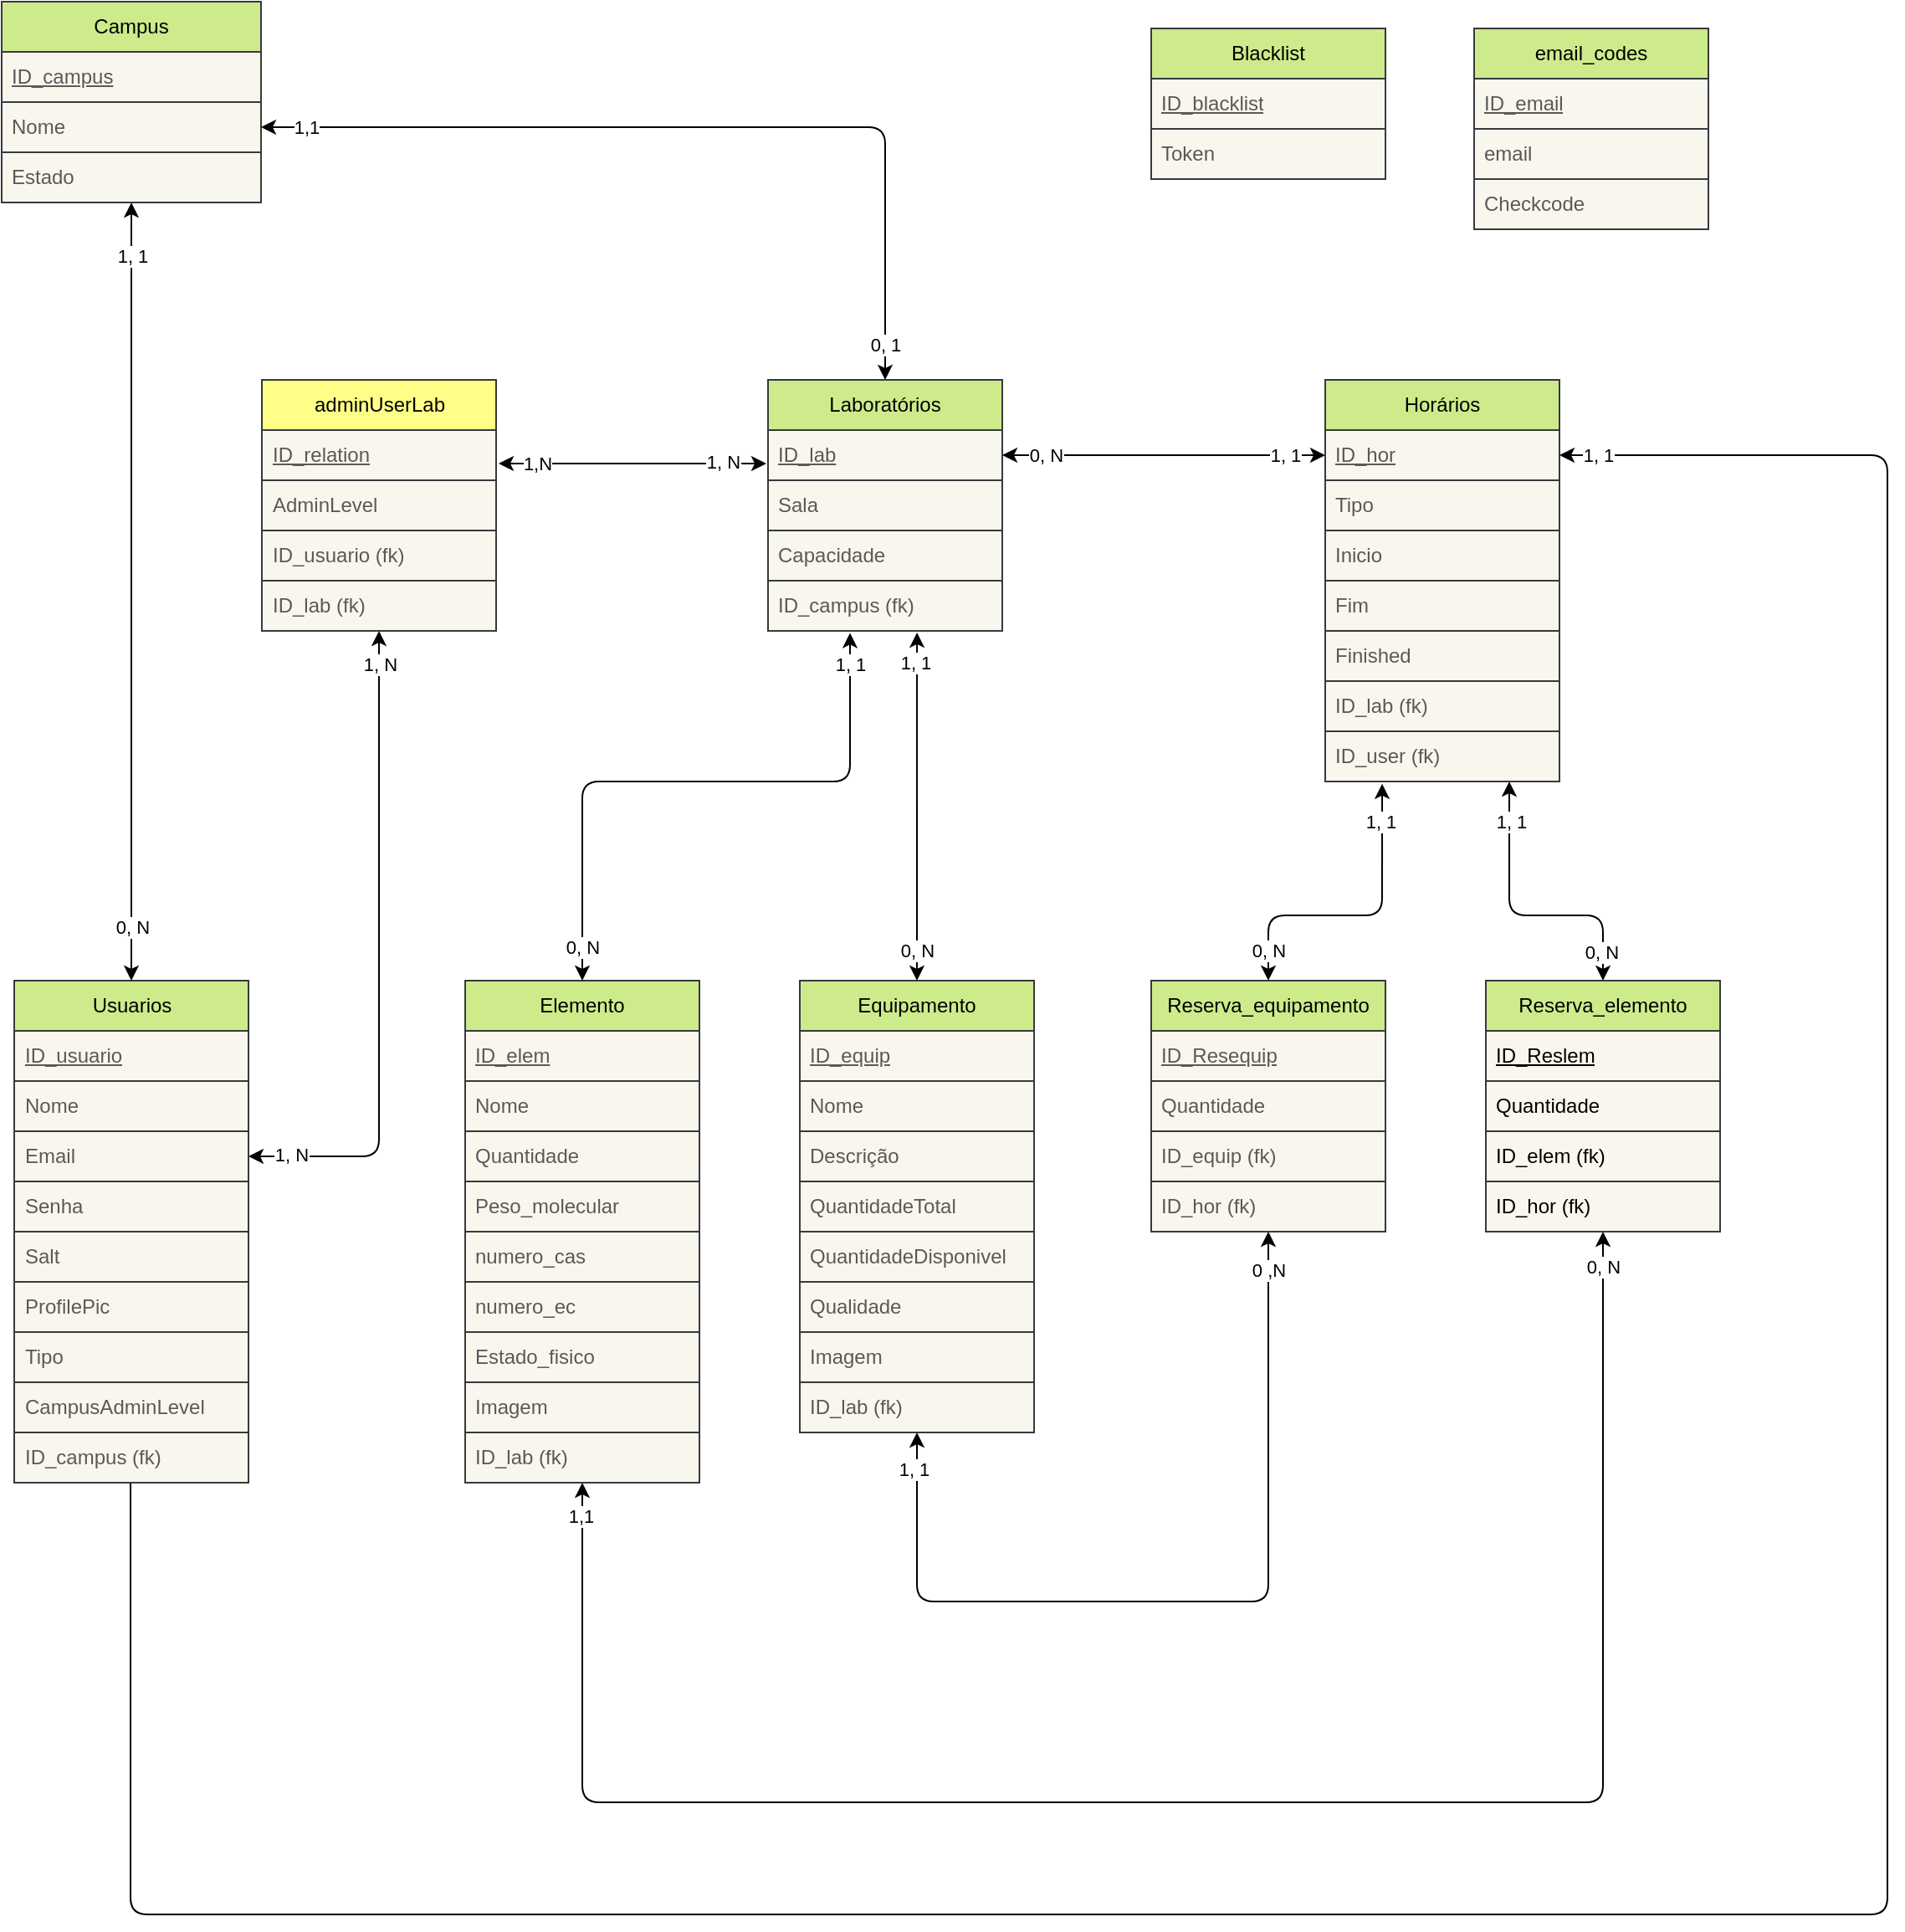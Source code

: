 <mxfile>
    <diagram name="Página-1" id="L4uY0i5UveYbXoUHaV4S">
        <mxGraphModel dx="1556" dy="1227" grid="1" gridSize="10" guides="1" tooltips="1" connect="1" arrows="1" fold="1" page="1" pageScale="1" pageWidth="4681" pageHeight="3300" math="0" shadow="0">
            <root>
                <mxCell id="0"/>
                <mxCell id="1" parent="0"/>
                <mxCell id="LrV3ZySY4JT85tmcwLmW-28" style="edgeStyle=orthogonalEdgeStyle;rounded=1;orthogonalLoop=1;jettySize=auto;html=1;startArrow=classic;startFill=1;entryX=1;entryY=0.5;entryDx=0;entryDy=0;" parent="1" target="cdhFifhEVgX4mkI2xDaV-19" edge="1">
                    <mxGeometry relative="1" as="geometry">
                        <Array as="points">
                            <mxPoint x="1960" y="2357"/>
                            <mxPoint x="3010" y="2357"/>
                            <mxPoint x="3010" y="1485"/>
                        </Array>
                        <mxPoint x="1960" y="1982" as="sourcePoint"/>
                        <mxPoint x="2870" y="1470" as="targetPoint"/>
                    </mxGeometry>
                </mxCell>
                <mxCell id="LrV3ZySY4JT85tmcwLmW-29" value="0, N" style="edgeLabel;html=1;align=center;verticalAlign=middle;resizable=0;points=[];fontColor=#000000;labelBackgroundColor=#FFFFFF;" parent="LrV3ZySY4JT85tmcwLmW-28" connectable="0" vertex="1">
                    <mxGeometry x="-0.976" relative="1" as="geometry">
                        <mxPoint y="-9" as="offset"/>
                    </mxGeometry>
                </mxCell>
                <mxCell id="LrV3ZySY4JT85tmcwLmW-30" value="1, 1" style="edgeLabel;html=1;align=center;verticalAlign=middle;resizable=0;points=[];fontColor=#000000;labelBackgroundColor=#FFFFFF;" parent="LrV3ZySY4JT85tmcwLmW-28" connectable="0" vertex="1">
                    <mxGeometry x="0.973" relative="1" as="geometry">
                        <mxPoint x="-11" as="offset"/>
                    </mxGeometry>
                </mxCell>
                <mxCell id="41" style="edgeStyle=orthogonalEdgeStyle;html=1;fontColor=#000000;startArrow=classic;startFill=1;entryX=0.5;entryY=1;entryDx=0;entryDy=0;exitX=1;exitY=0.5;exitDx=0;exitDy=0;" parent="1" source="hTepHEeseiXycIF3t-gX-6" target="36" edge="1">
                    <mxGeometry relative="1" as="geometry">
                        <mxPoint x="2140" y="1590" as="targetPoint"/>
                    </mxGeometry>
                </mxCell>
                <mxCell id="42" value="1, N" style="edgeLabel;html=1;align=center;verticalAlign=middle;resizable=0;points=[];fontColor=#000000;labelBackgroundColor=#FFFFFF;" parent="41" vertex="1" connectable="0">
                    <mxGeometry x="-0.853" relative="1" as="geometry">
                        <mxPoint x="-4" y="-1" as="offset"/>
                    </mxGeometry>
                </mxCell>
                <mxCell id="44" value="1, N" style="edgeLabel;html=1;align=center;verticalAlign=middle;resizable=0;points=[];fontColor=#000000;labelBackgroundColor=#FFFFFF;" parent="41" vertex="1" connectable="0">
                    <mxGeometry x="0.877" y="-1" relative="1" as="geometry">
                        <mxPoint x="-1" y="-4" as="offset"/>
                    </mxGeometry>
                </mxCell>
                <mxCell id="hTepHEeseiXycIF3t-gX-1" value="Usuarios" style="swimlane;fontStyle=0;childLayout=stackLayout;horizontal=1;startSize=30;horizontalStack=0;resizeParent=1;resizeParentMax=0;resizeLast=0;collapsible=1;marginBottom=0;whiteSpace=wrap;html=1;fillColor=#cdeb8b;strokeColor=#36393d;fontColor=#000000;" parent="1" vertex="1">
                    <mxGeometry x="1890.5" y="1799" width="140" height="300" as="geometry"/>
                </mxCell>
                <mxCell id="hTepHEeseiXycIF3t-gX-2" value="ID_usuario" style="text;strokeColor=#36393d;fillColor=#f9f7ed;align=left;verticalAlign=middle;spacingLeft=4;spacingRight=4;overflow=hidden;points=[[0,0.5],[1,0.5]];portConstraint=eastwest;rotatable=0;whiteSpace=wrap;html=1;fontStyle=4;fontColor=#595959;" parent="hTepHEeseiXycIF3t-gX-1" vertex="1">
                    <mxGeometry y="30" width="140" height="30" as="geometry"/>
                </mxCell>
                <mxCell id="hTepHEeseiXycIF3t-gX-3" value="Nome" style="text;strokeColor=#36393d;fillColor=#f9f7ed;align=left;verticalAlign=middle;spacingLeft=4;spacingRight=4;overflow=hidden;points=[[0,0.5],[1,0.5]];portConstraint=eastwest;rotatable=0;whiteSpace=wrap;html=1;fontColor=#595959;" parent="hTepHEeseiXycIF3t-gX-1" vertex="1">
                    <mxGeometry y="60" width="140" height="30" as="geometry"/>
                </mxCell>
                <mxCell id="hTepHEeseiXycIF3t-gX-6" value="Email" style="text;strokeColor=#36393d;fillColor=#f9f7ed;align=left;verticalAlign=middle;spacingLeft=4;spacingRight=4;overflow=hidden;points=[[0,0.5],[1,0.5]];portConstraint=eastwest;rotatable=0;whiteSpace=wrap;html=1;fontColor=#595959;" parent="hTepHEeseiXycIF3t-gX-1" vertex="1">
                    <mxGeometry y="90" width="140" height="30" as="geometry"/>
                </mxCell>
                <mxCell id="hTepHEeseiXycIF3t-gX-12" value="Senha" style="text;strokeColor=#36393d;fillColor=#f9f7ed;align=left;verticalAlign=middle;spacingLeft=4;spacingRight=4;overflow=hidden;points=[[0,0.5],[1,0.5]];portConstraint=eastwest;rotatable=0;whiteSpace=wrap;html=1;fontColor=#595959;" parent="hTepHEeseiXycIF3t-gX-1" vertex="1">
                    <mxGeometry y="120" width="140" height="30" as="geometry"/>
                </mxCell>
                <mxCell id="76" value="Salt" style="text;strokeColor=#36393d;fillColor=#f9f7ed;align=left;verticalAlign=middle;spacingLeft=4;spacingRight=4;overflow=hidden;points=[[0,0.5],[1,0.5]];portConstraint=eastwest;rotatable=0;whiteSpace=wrap;html=1;fontColor=#595959;" parent="hTepHEeseiXycIF3t-gX-1" vertex="1">
                    <mxGeometry y="150" width="140" height="30" as="geometry"/>
                </mxCell>
                <mxCell id="75" value="ProfilePic" style="text;strokeColor=#36393d;fillColor=#f9f7ed;align=left;verticalAlign=middle;spacingLeft=4;spacingRight=4;overflow=hidden;points=[[0,0.5],[1,0.5]];portConstraint=eastwest;rotatable=0;whiteSpace=wrap;html=1;fontColor=#595959;" parent="hTepHEeseiXycIF3t-gX-1" vertex="1">
                    <mxGeometry y="180" width="140" height="30" as="geometry"/>
                </mxCell>
                <mxCell id="22" value="Tipo" style="text;strokeColor=#36393d;fillColor=#f9f7ed;align=left;verticalAlign=middle;spacingLeft=4;spacingRight=4;overflow=hidden;points=[[0,0.5],[1,0.5]];portConstraint=eastwest;rotatable=0;whiteSpace=wrap;html=1;fontColor=#595959;" parent="hTepHEeseiXycIF3t-gX-1" vertex="1">
                    <mxGeometry y="210" width="140" height="30" as="geometry"/>
                </mxCell>
                <mxCell id="88" value="CampusAdminLevel" style="text;strokeColor=#36393d;fillColor=#f9f7ed;align=left;verticalAlign=middle;spacingLeft=4;spacingRight=4;overflow=hidden;points=[[0,0.5],[1,0.5]];portConstraint=eastwest;rotatable=0;whiteSpace=wrap;html=1;fontColor=#595959;" parent="hTepHEeseiXycIF3t-gX-1" vertex="1">
                    <mxGeometry y="240" width="140" height="30" as="geometry"/>
                </mxCell>
                <mxCell id="hTepHEeseiXycIF3t-gX-59" value="ID_campus (fk)" style="text;strokeColor=#36393d;fillColor=#f9f7ed;align=left;verticalAlign=middle;spacingLeft=4;spacingRight=4;overflow=hidden;points=[[0,0.5],[1,0.5]];portConstraint=eastwest;rotatable=0;whiteSpace=wrap;html=1;fontColor=#595959;" parent="hTepHEeseiXycIF3t-gX-1" vertex="1">
                    <mxGeometry y="270" width="140" height="30" as="geometry"/>
                </mxCell>
                <mxCell id="LrV3ZySY4JT85tmcwLmW-25" style="edgeStyle=orthogonalEdgeStyle;rounded=0;orthogonalLoop=1;jettySize=auto;html=1;entryX=0.5;entryY=0;entryDx=0;entryDy=0;startArrow=classic;startFill=1;exitX=0.5;exitY=1;exitDx=0;exitDy=0;" parent="1" source="hTepHEeseiXycIF3t-gX-14" target="hTepHEeseiXycIF3t-gX-1" edge="1">
                    <mxGeometry relative="1" as="geometry">
                        <mxPoint x="1961" y="1350" as="sourcePoint"/>
                        <Array as="points">
                            <mxPoint x="1961" y="1394"/>
                            <mxPoint x="1960" y="1394"/>
                        </Array>
                    </mxGeometry>
                </mxCell>
                <mxCell id="LrV3ZySY4JT85tmcwLmW-26" value="1, 1" style="edgeLabel;html=1;align=center;verticalAlign=middle;resizable=0;points=[];fontColor=#000000;labelBackgroundColor=#FFFFFF;" parent="LrV3ZySY4JT85tmcwLmW-25" connectable="0" vertex="1">
                    <mxGeometry x="-0.774" y="1" relative="1" as="geometry">
                        <mxPoint x="-1" y="-21" as="offset"/>
                    </mxGeometry>
                </mxCell>
                <mxCell id="LrV3ZySY4JT85tmcwLmW-27" value="0, N" style="edgeLabel;html=1;align=center;verticalAlign=middle;resizable=0;points=[];fontColor=#000000;labelBackgroundColor=#FFFFFF;" parent="LrV3ZySY4JT85tmcwLmW-25" connectable="0" vertex="1">
                    <mxGeometry x="0.744" y="1" relative="1" as="geometry">
                        <mxPoint x="-1" y="27" as="offset"/>
                    </mxGeometry>
                </mxCell>
                <mxCell id="hTepHEeseiXycIF3t-gX-14" value="Campus" style="swimlane;fontStyle=0;childLayout=stackLayout;horizontal=1;startSize=30;horizontalStack=0;resizeParent=1;resizeParentMax=0;resizeLast=0;collapsible=1;marginBottom=0;whiteSpace=wrap;html=1;fillColor=#cdeb8b;strokeColor=#36393d;fontColor=#000000;" parent="1" vertex="1">
                    <mxGeometry x="1883" y="1214" width="155" height="120" as="geometry"/>
                </mxCell>
                <mxCell id="sf1PfCmwYjpFisx6b6J_-1" value="ID_campus" style="text;strokeColor=#36393d;fillColor=#f9f7ed;align=left;verticalAlign=middle;spacingLeft=4;spacingRight=4;overflow=hidden;points=[[0,0.5],[1,0.5]];portConstraint=eastwest;rotatable=0;whiteSpace=wrap;html=1;fontStyle=4;fontColor=#595959;" parent="hTepHEeseiXycIF3t-gX-14" vertex="1">
                    <mxGeometry y="30" width="155" height="30" as="geometry"/>
                </mxCell>
                <mxCell id="hTepHEeseiXycIF3t-gX-16" value="Nome" style="text;strokeColor=#36393d;fillColor=#f9f7ed;align=left;verticalAlign=middle;spacingLeft=4;spacingRight=4;overflow=hidden;points=[[0,0.5],[1,0.5]];portConstraint=eastwest;rotatable=0;whiteSpace=wrap;html=1;fontColor=#595959;" parent="hTepHEeseiXycIF3t-gX-14" vertex="1">
                    <mxGeometry y="60" width="155" height="30" as="geometry"/>
                </mxCell>
                <mxCell id="78" value="Estado" style="text;strokeColor=#36393d;fillColor=#f9f7ed;align=left;verticalAlign=middle;spacingLeft=4;spacingRight=4;overflow=hidden;points=[[0,0.5],[1,0.5]];portConstraint=eastwest;rotatable=0;whiteSpace=wrap;html=1;fontColor=#595959;" parent="hTepHEeseiXycIF3t-gX-14" vertex="1">
                    <mxGeometry y="90" width="155" height="30" as="geometry"/>
                </mxCell>
                <mxCell id="hTepHEeseiXycIF3t-gX-65" value="" style="edgeStyle=orthogonalEdgeStyle;rounded=1;orthogonalLoop=1;jettySize=auto;entryX=1;entryY=0.5;entryDx=0;entryDy=0;startArrow=classic;startFill=1;labelBorderColor=none;html=1;" parent="1" source="hTepHEeseiXycIF3t-gX-22" target="hTepHEeseiXycIF3t-gX-16" edge="1">
                    <mxGeometry relative="1" as="geometry"/>
                </mxCell>
                <mxCell id="hTepHEeseiXycIF3t-gX-67" value="1,1" style="edgeLabel;html=1;align=center;verticalAlign=middle;resizable=0;points=[];fontColor=#000000;labelBackgroundColor=#FFFFFF;" parent="hTepHEeseiXycIF3t-gX-65" connectable="0" vertex="1">
                    <mxGeometry x="0.897" relative="1" as="geometry">
                        <mxPoint as="offset"/>
                    </mxGeometry>
                </mxCell>
                <mxCell id="hTepHEeseiXycIF3t-gX-68" value="0, 1" style="edgeLabel;html=1;align=center;verticalAlign=middle;resizable=0;points=[];fontColor=#000000;labelBackgroundColor=#FFFFFF;" parent="hTepHEeseiXycIF3t-gX-65" connectable="0" vertex="1">
                    <mxGeometry x="-0.86" y="1" relative="1" as="geometry">
                        <mxPoint x="1" y="15" as="offset"/>
                    </mxGeometry>
                </mxCell>
                <mxCell id="hTepHEeseiXycIF3t-gX-22" value="Laboratórios" style="swimlane;fontStyle=0;childLayout=stackLayout;horizontal=1;startSize=30;horizontalStack=0;resizeParent=1;resizeParentMax=0;resizeLast=0;collapsible=1;marginBottom=0;whiteSpace=wrap;html=1;fillColor=#cdeb8b;strokeColor=#36393d;fontColor=#000000;" parent="1" vertex="1">
                    <mxGeometry x="2341" y="1440" width="140" height="150" as="geometry"/>
                </mxCell>
                <mxCell id="hTepHEeseiXycIF3t-gX-23" value="ID_lab" style="text;strokeColor=#36393d;fillColor=#f9f7ed;align=left;verticalAlign=middle;spacingLeft=4;spacingRight=4;overflow=hidden;points=[[0,0.5],[1,0.5]];portConstraint=eastwest;rotatable=0;whiteSpace=wrap;html=1;fontStyle=4;fontColor=#595959;" parent="hTepHEeseiXycIF3t-gX-22" vertex="1">
                    <mxGeometry y="30" width="140" height="30" as="geometry"/>
                </mxCell>
                <mxCell id="hTepHEeseiXycIF3t-gX-58" value="Sala" style="text;strokeColor=#36393d;fillColor=#f9f7ed;align=left;verticalAlign=middle;spacingLeft=4;spacingRight=4;overflow=hidden;points=[[0,0.5],[1,0.5]];portConstraint=eastwest;rotatable=0;whiteSpace=wrap;html=1;fontStyle=0;fontColor=#595959;" parent="hTepHEeseiXycIF3t-gX-22" vertex="1">
                    <mxGeometry y="60" width="140" height="30" as="geometry"/>
                </mxCell>
                <mxCell id="90" value="Capacidade" style="text;strokeColor=#36393d;fillColor=#f9f7ed;align=left;verticalAlign=middle;spacingLeft=4;spacingRight=4;overflow=hidden;points=[[0,0.5],[1,0.5]];portConstraint=eastwest;rotatable=0;whiteSpace=wrap;html=1;fontStyle=0;fontColor=#595959;" vertex="1" parent="hTepHEeseiXycIF3t-gX-22">
                    <mxGeometry y="90" width="140" height="30" as="geometry"/>
                </mxCell>
                <mxCell id="hTepHEeseiXycIF3t-gX-30" value="ID_campus (fk)" style="text;strokeColor=#36393d;fillColor=#f9f7ed;align=left;verticalAlign=middle;spacingLeft=4;spacingRight=4;overflow=hidden;points=[[0,0.5],[1,0.5]];portConstraint=eastwest;rotatable=0;whiteSpace=wrap;html=1;fontStyle=0;fontColor=#595959;" parent="hTepHEeseiXycIF3t-gX-22" vertex="1">
                    <mxGeometry y="120" width="140" height="30" as="geometry"/>
                </mxCell>
                <mxCell id="LrV3ZySY4JT85tmcwLmW-12" style="edgeStyle=orthogonalEdgeStyle;rounded=1;orthogonalLoop=1;jettySize=auto;html=1;startArrow=classic;startFill=1;exitX=0.243;exitY=1.047;exitDx=0;exitDy=0;exitPerimeter=0;" parent="1" source="hTepHEeseiXycIF3t-gX-53" target="LrV3ZySY4JT85tmcwLmW-1" edge="1">
                    <mxGeometry relative="1" as="geometry">
                        <Array as="points">
                            <mxPoint x="2708" y="1760"/>
                            <mxPoint x="2640" y="1760"/>
                        </Array>
                        <mxPoint x="2708" y="1660" as="sourcePoint"/>
                    </mxGeometry>
                </mxCell>
                <mxCell id="LrV3ZySY4JT85tmcwLmW-37" value="1, 1" style="edgeLabel;html=1;align=center;verticalAlign=middle;resizable=0;points=[];fontColor=#000000;labelBackgroundColor=#FFFFFF;" parent="LrV3ZySY4JT85tmcwLmW-12" connectable="0" vertex="1">
                    <mxGeometry x="-0.763" y="-1" relative="1" as="geometry">
                        <mxPoint as="offset"/>
                    </mxGeometry>
                </mxCell>
                <mxCell id="LrV3ZySY4JT85tmcwLmW-38" value="0, N" style="edgeLabel;html=1;align=center;verticalAlign=middle;resizable=0;points=[];fontColor=#000000;labelBackgroundColor=#FFFFFF;" parent="LrV3ZySY4JT85tmcwLmW-12" connectable="0" vertex="1">
                    <mxGeometry x="0.756" y="1" relative="1" as="geometry">
                        <mxPoint x="-1" y="4" as="offset"/>
                    </mxGeometry>
                </mxCell>
                <mxCell id="LrV3ZySY4JT85tmcwLmW-14" style="edgeStyle=orthogonalEdgeStyle;rounded=1;orthogonalLoop=1;jettySize=auto;html=1;entryX=0.5;entryY=0;entryDx=0;entryDy=0;startArrow=classic;startFill=1;" parent="1" source="cdhFifhEVgX4mkI2xDaV-18" target="LrV3ZySY4JT85tmcwLmW-7" edge="1">
                    <mxGeometry relative="1" as="geometry">
                        <mxPoint x="2954" y="1889" as="targetPoint"/>
                        <Array as="points">
                            <mxPoint x="2784" y="1760"/>
                            <mxPoint x="2840" y="1760"/>
                        </Array>
                    </mxGeometry>
                </mxCell>
                <mxCell id="LrV3ZySY4JT85tmcwLmW-35" value="0, N" style="edgeLabel;html=1;align=center;verticalAlign=middle;resizable=0;points=[];fontColor=#000000;labelBackgroundColor=#FFFFFF;" parent="LrV3ZySY4JT85tmcwLmW-14" connectable="0" vertex="1">
                    <mxGeometry x="0.764" y="2" relative="1" as="geometry">
                        <mxPoint x="-3" y="3" as="offset"/>
                    </mxGeometry>
                </mxCell>
                <mxCell id="LrV3ZySY4JT85tmcwLmW-36" value="1, 1" style="edgeLabel;html=1;align=center;verticalAlign=middle;resizable=0;points=[];fontColor=#000000;labelBackgroundColor=#FFFFFF;" parent="LrV3ZySY4JT85tmcwLmW-14" connectable="0" vertex="1">
                    <mxGeometry x="-0.745" y="1" relative="1" as="geometry">
                        <mxPoint y="1" as="offset"/>
                    </mxGeometry>
                </mxCell>
                <mxCell id="cdhFifhEVgX4mkI2xDaV-18" value="Horários" style="swimlane;fontStyle=0;childLayout=stackLayout;horizontal=1;startSize=30;horizontalStack=0;resizeParent=1;resizeParentMax=0;resizeLast=0;collapsible=1;marginBottom=0;whiteSpace=wrap;html=1;fillColor=#cdeb8b;strokeColor=#36393d;fontColor=#000000;" parent="1" vertex="1">
                    <mxGeometry x="2674" y="1440" width="140" height="240" as="geometry"/>
                </mxCell>
                <mxCell id="cdhFifhEVgX4mkI2xDaV-19" value="ID_hor" style="text;strokeColor=#36393d;fillColor=#f9f7ed;align=left;verticalAlign=middle;spacingLeft=4;spacingRight=4;overflow=hidden;points=[[0,0.5],[1,0.5]];portConstraint=eastwest;rotatable=0;whiteSpace=wrap;html=1;fontStyle=4;fontColor=#595959;" parent="cdhFifhEVgX4mkI2xDaV-18" vertex="1">
                    <mxGeometry y="30" width="140" height="30" as="geometry"/>
                </mxCell>
                <mxCell id="sf1PfCmwYjpFisx6b6J_-2" value="Tipo" style="text;strokeColor=#36393d;fillColor=#f9f7ed;align=left;verticalAlign=middle;spacingLeft=4;spacingRight=4;overflow=hidden;points=[[0,0.5],[1,0.5]];portConstraint=eastwest;rotatable=0;whiteSpace=wrap;html=1;fontStyle=0;fontColor=#595959;" parent="cdhFifhEVgX4mkI2xDaV-18" vertex="1">
                    <mxGeometry y="60" width="140" height="30" as="geometry"/>
                </mxCell>
                <mxCell id="hTepHEeseiXycIF3t-gX-51" value="Inicio" style="text;strokeColor=#36393d;fillColor=#f9f7ed;align=left;verticalAlign=middle;spacingLeft=4;spacingRight=4;overflow=hidden;points=[[0,0.5],[1,0.5]];portConstraint=eastwest;rotatable=0;whiteSpace=wrap;html=1;fontStyle=0;fontColor=#595959;" parent="cdhFifhEVgX4mkI2xDaV-18" vertex="1">
                    <mxGeometry y="90" width="140" height="30" as="geometry"/>
                </mxCell>
                <mxCell id="hTepHEeseiXycIF3t-gX-52" value="Fim" style="text;strokeColor=#36393d;fillColor=#f9f7ed;align=left;verticalAlign=middle;spacingLeft=4;spacingRight=4;overflow=hidden;points=[[0,0.5],[1,0.5]];portConstraint=eastwest;rotatable=0;whiteSpace=wrap;html=1;fontStyle=0;fontColor=#595959;" parent="cdhFifhEVgX4mkI2xDaV-18" vertex="1">
                    <mxGeometry y="120" width="140" height="30" as="geometry"/>
                </mxCell>
                <mxCell id="91" value="Finished" style="text;strokeColor=#36393d;fillColor=#f9f7ed;align=left;verticalAlign=middle;spacingLeft=4;spacingRight=4;overflow=hidden;points=[[0,0.5],[1,0.5]];portConstraint=eastwest;rotatable=0;whiteSpace=wrap;html=1;fontStyle=0;fontColor=#595959;" vertex="1" parent="cdhFifhEVgX4mkI2xDaV-18">
                    <mxGeometry y="150" width="140" height="30" as="geometry"/>
                </mxCell>
                <mxCell id="hTepHEeseiXycIF3t-gX-55" value="ID_lab (fk)" style="text;strokeColor=#36393d;fillColor=#f9f7ed;align=left;verticalAlign=middle;spacingLeft=4;spacingRight=4;overflow=hidden;points=[[0,0.5],[1,0.5]];portConstraint=eastwest;rotatable=0;whiteSpace=wrap;html=1;fontStyle=0;fontColor=#595959;" parent="cdhFifhEVgX4mkI2xDaV-18" vertex="1">
                    <mxGeometry y="180" width="140" height="30" as="geometry"/>
                </mxCell>
                <mxCell id="hTepHEeseiXycIF3t-gX-53" value="ID_user (fk)" style="text;strokeColor=#36393d;fillColor=#f9f7ed;align=left;verticalAlign=middle;spacingLeft=4;spacingRight=4;overflow=hidden;points=[[0,0.5],[1,0.5]];portConstraint=eastwest;rotatable=0;whiteSpace=wrap;html=1;fontStyle=0;fontColor=#595959;" parent="cdhFifhEVgX4mkI2xDaV-18" vertex="1">
                    <mxGeometry y="210" width="140" height="30" as="geometry"/>
                </mxCell>
                <mxCell id="53" style="edgeStyle=orthogonalEdgeStyle;html=1;fontColor=#595959;startArrow=classic;startFill=1;entryX=0.5;entryY=1;entryDx=0;entryDy=0;" parent="1" source="hTepHEeseiXycIF3t-gX-33" target="LrV3ZySY4JT85tmcwLmW-7" edge="1">
                    <mxGeometry relative="1" as="geometry">
                        <mxPoint x="2630" y="2330" as="targetPoint"/>
                        <Array as="points">
                            <mxPoint x="2230" y="2290"/>
                            <mxPoint x="2840" y="2290"/>
                        </Array>
                    </mxGeometry>
                </mxCell>
                <mxCell id="54" value="&lt;font&gt;1,1&lt;/font&gt;" style="edgeLabel;html=1;align=center;verticalAlign=middle;resizable=0;points=[];fontColor=#000000;labelBackgroundColor=#FFFFFF;" parent="53" vertex="1" connectable="0">
                    <mxGeometry x="-0.948" y="-1" relative="1" as="geometry">
                        <mxPoint y="-10" as="offset"/>
                    </mxGeometry>
                </mxCell>
                <mxCell id="55" value="0, N" style="edgeLabel;html=1;align=center;verticalAlign=middle;resizable=0;points=[];fontColor=#000000;labelBackgroundColor=#FFFFFF;" parent="53" vertex="1" connectable="0">
                    <mxGeometry x="0.96" relative="1" as="geometry">
                        <mxPoint y="-2" as="offset"/>
                    </mxGeometry>
                </mxCell>
                <mxCell id="hTepHEeseiXycIF3t-gX-33" value="Elemento" style="swimlane;fontStyle=0;childLayout=stackLayout;horizontal=1;startSize=30;horizontalStack=0;resizeParent=1;resizeParentMax=0;resizeLast=0;collapsible=1;marginBottom=0;whiteSpace=wrap;html=1;fillColor=#cdeb8b;strokeColor=#36393d;fontColor=#000000;labelBackgroundColor=none;" parent="1" vertex="1">
                    <mxGeometry x="2160" y="1799" width="140" height="300" as="geometry"/>
                </mxCell>
                <mxCell id="hTepHEeseiXycIF3t-gX-34" value="ID_elem" style="text;strokeColor=#36393d;fillColor=#f9f7ed;align=left;verticalAlign=middle;spacingLeft=4;spacingRight=4;overflow=hidden;points=[[0,0.5],[1,0.5]];portConstraint=eastwest;rotatable=0;whiteSpace=wrap;html=1;fontStyle=4;fontColor=#595959;" parent="hTepHEeseiXycIF3t-gX-33" vertex="1">
                    <mxGeometry y="30" width="140" height="30" as="geometry"/>
                </mxCell>
                <mxCell id="hTepHEeseiXycIF3t-gX-40" value="Nome" style="text;strokeColor=#36393d;fillColor=#f9f7ed;align=left;verticalAlign=middle;spacingLeft=4;spacingRight=4;overflow=hidden;points=[[0,0.5],[1,0.5]];portConstraint=eastwest;rotatable=0;whiteSpace=wrap;html=1;fontStyle=0;fontColor=#595959;" parent="hTepHEeseiXycIF3t-gX-33" vertex="1">
                    <mxGeometry y="60" width="140" height="30" as="geometry"/>
                </mxCell>
                <mxCell id="hTepHEeseiXycIF3t-gX-41" value="Quantidade" style="text;strokeColor=#36393d;fillColor=#f9f7ed;align=left;verticalAlign=middle;spacingLeft=4;spacingRight=4;overflow=hidden;points=[[0,0.5],[1,0.5]];portConstraint=eastwest;rotatable=0;whiteSpace=wrap;html=1;fontStyle=0;fontColor=#595959;" parent="hTepHEeseiXycIF3t-gX-33" vertex="1">
                    <mxGeometry y="90" width="140" height="30" as="geometry"/>
                </mxCell>
                <mxCell id="hTepHEeseiXycIF3t-gX-42" value="Peso_molecular" style="text;strokeColor=#36393d;fillColor=#f9f7ed;align=left;verticalAlign=middle;spacingLeft=4;spacingRight=4;overflow=hidden;points=[[0,0.5],[1,0.5]];portConstraint=eastwest;rotatable=0;whiteSpace=wrap;html=1;fontStyle=0;fontColor=#595959;" parent="hTepHEeseiXycIF3t-gX-33" vertex="1">
                    <mxGeometry y="120" width="140" height="30" as="geometry"/>
                </mxCell>
                <mxCell id="hTepHEeseiXycIF3t-gX-43" value="numero_cas" style="text;strokeColor=#36393d;fillColor=#f9f7ed;align=left;verticalAlign=middle;spacingLeft=4;spacingRight=4;overflow=hidden;points=[[0,0.5],[1,0.5]];portConstraint=eastwest;rotatable=0;whiteSpace=wrap;html=1;fontStyle=0;fontColor=#595959;" parent="hTepHEeseiXycIF3t-gX-33" vertex="1">
                    <mxGeometry y="150" width="140" height="30" as="geometry"/>
                </mxCell>
                <mxCell id="hTepHEeseiXycIF3t-gX-44" value="numero_ec" style="text;strokeColor=#36393d;fillColor=#f9f7ed;align=left;verticalAlign=middle;spacingLeft=4;spacingRight=4;overflow=hidden;points=[[0,0.5],[1,0.5]];portConstraint=eastwest;rotatable=0;whiteSpace=wrap;html=1;fontStyle=0;fontColor=#595959;" parent="hTepHEeseiXycIF3t-gX-33" vertex="1">
                    <mxGeometry y="180" width="140" height="30" as="geometry"/>
                </mxCell>
                <mxCell id="hTepHEeseiXycIF3t-gX-45" value="Estado_fisico" style="text;strokeColor=#36393d;fillColor=#f9f7ed;align=left;verticalAlign=middle;spacingLeft=4;spacingRight=4;overflow=hidden;points=[[0,0.5],[1,0.5]];portConstraint=eastwest;rotatable=0;whiteSpace=wrap;html=1;fontStyle=0;fontColor=#595959;" parent="hTepHEeseiXycIF3t-gX-33" vertex="1">
                    <mxGeometry y="210" width="140" height="30" as="geometry"/>
                </mxCell>
                <mxCell id="hTepHEeseiXycIF3t-gX-46" value="Imagem" style="text;strokeColor=#36393d;fillColor=#f9f7ed;align=left;verticalAlign=middle;spacingLeft=4;spacingRight=4;overflow=hidden;points=[[0,0.5],[1,0.5]];portConstraint=eastwest;rotatable=0;whiteSpace=wrap;html=1;fontStyle=0;fontColor=#595959;" parent="hTepHEeseiXycIF3t-gX-33" vertex="1">
                    <mxGeometry y="240" width="140" height="30" as="geometry"/>
                </mxCell>
                <mxCell id="hTepHEeseiXycIF3t-gX-56" value="ID_lab (fk)" style="text;strokeColor=#36393d;fillColor=#f9f7ed;align=left;verticalAlign=middle;spacingLeft=4;spacingRight=4;overflow=hidden;points=[[0,0.5],[1,0.5]];portConstraint=eastwest;rotatable=0;whiteSpace=wrap;html=1;fontStyle=0;fontColor=#595959;" parent="hTepHEeseiXycIF3t-gX-33" vertex="1">
                    <mxGeometry y="270" width="140" height="30" as="geometry"/>
                </mxCell>
                <mxCell id="57" style="edgeStyle=orthogonalEdgeStyle;html=1;startArrow=classic;startFill=1;entryX=0.5;entryY=1;entryDx=0;entryDy=0;" parent="1" source="hTepHEeseiXycIF3t-gX-35" target="LrV3ZySY4JT85tmcwLmW-1" edge="1">
                    <mxGeometry relative="1" as="geometry">
                        <mxPoint x="2650" y="1950" as="targetPoint"/>
                        <Array as="points">
                            <mxPoint x="2430" y="2170"/>
                            <mxPoint x="2640" y="2170"/>
                        </Array>
                    </mxGeometry>
                </mxCell>
                <mxCell id="58" value="1, 1" style="edgeLabel;html=1;align=center;verticalAlign=middle;resizable=0;points=[];fontColor=#000000;labelBackgroundColor=#FFFFFF;" parent="57" vertex="1" connectable="0">
                    <mxGeometry x="-0.901" relative="1" as="geometry">
                        <mxPoint x="-2" y="-5" as="offset"/>
                    </mxGeometry>
                </mxCell>
                <mxCell id="59" value="0 ,N" style="edgeLabel;html=1;align=center;verticalAlign=middle;resizable=0;points=[];fontColor=#000000;labelBackgroundColor=#FFFFFF;" parent="57" vertex="1" connectable="0">
                    <mxGeometry x="0.91" relative="1" as="geometry">
                        <mxPoint y="-1" as="offset"/>
                    </mxGeometry>
                </mxCell>
                <mxCell id="hTepHEeseiXycIF3t-gX-35" value="Equipamento" style="swimlane;fontStyle=0;childLayout=stackLayout;horizontal=1;startSize=30;horizontalStack=0;resizeParent=1;resizeParentMax=0;resizeLast=0;collapsible=1;marginBottom=0;whiteSpace=wrap;html=1;fillColor=#cdeb8b;strokeColor=#36393d;fontColor=#000000;" parent="1" vertex="1">
                    <mxGeometry x="2360" y="1799" width="140" height="270" as="geometry"/>
                </mxCell>
                <mxCell id="hTepHEeseiXycIF3t-gX-36" value="ID_equip" style="text;strokeColor=#36393d;fillColor=#f9f7ed;align=left;verticalAlign=middle;spacingLeft=4;spacingRight=4;overflow=hidden;points=[[0,0.5],[1,0.5]];portConstraint=eastwest;rotatable=0;whiteSpace=wrap;html=1;fontStyle=4;fontColor=#595959;" parent="hTepHEeseiXycIF3t-gX-35" vertex="1">
                    <mxGeometry y="30" width="140" height="30" as="geometry"/>
                </mxCell>
                <mxCell id="hTepHEeseiXycIF3t-gX-48" value="Nome" style="text;strokeColor=#36393d;fillColor=#f9f7ed;align=left;verticalAlign=middle;spacingLeft=4;spacingRight=4;overflow=hidden;points=[[0,0.5],[1,0.5]];portConstraint=eastwest;rotatable=0;whiteSpace=wrap;html=1;fontStyle=0;fontColor=#595959;" parent="hTepHEeseiXycIF3t-gX-35" vertex="1">
                    <mxGeometry y="60" width="140" height="30" as="geometry"/>
                </mxCell>
                <mxCell id="hTepHEeseiXycIF3t-gX-49" value="Descrição" style="text;strokeColor=#36393d;fillColor=#f9f7ed;align=left;verticalAlign=middle;spacingLeft=4;spacingRight=4;overflow=hidden;points=[[0,0.5],[1,0.5]];portConstraint=eastwest;rotatable=0;whiteSpace=wrap;html=1;fontStyle=0;fontColor=#595959;" parent="hTepHEeseiXycIF3t-gX-35" vertex="1">
                    <mxGeometry y="90" width="140" height="30" as="geometry"/>
                </mxCell>
                <mxCell id="hTepHEeseiXycIF3t-gX-50" value="QuantidadeTotal" style="text;strokeColor=#36393d;fillColor=#f9f7ed;align=left;verticalAlign=middle;spacingLeft=4;spacingRight=4;overflow=hidden;points=[[0,0.5],[1,0.5]];portConstraint=eastwest;rotatable=0;whiteSpace=wrap;html=1;fontStyle=0;fontColor=#595959;" parent="hTepHEeseiXycIF3t-gX-35" vertex="1">
                    <mxGeometry y="120" width="140" height="30" as="geometry"/>
                </mxCell>
                <mxCell id="67" value="QuantidadeDisponivel" style="text;strokeColor=#36393d;fillColor=#f9f7ed;align=left;verticalAlign=middle;spacingLeft=4;spacingRight=4;overflow=hidden;points=[[0,0.5],[1,0.5]];portConstraint=eastwest;rotatable=0;whiteSpace=wrap;html=1;fontStyle=0;fontColor=#595959;" parent="hTepHEeseiXycIF3t-gX-35" vertex="1">
                    <mxGeometry y="150" width="140" height="30" as="geometry"/>
                </mxCell>
                <mxCell id="68" value="Qualidade" style="text;strokeColor=#36393d;fillColor=#f9f7ed;align=left;verticalAlign=middle;spacingLeft=4;spacingRight=4;overflow=hidden;points=[[0,0.5],[1,0.5]];portConstraint=eastwest;rotatable=0;whiteSpace=wrap;html=1;fontStyle=0;fontColor=#595959;" parent="hTepHEeseiXycIF3t-gX-35" vertex="1">
                    <mxGeometry y="180" width="140" height="30" as="geometry"/>
                </mxCell>
                <mxCell id="69" value="Imagem" style="text;strokeColor=#36393d;fillColor=#f9f7ed;align=left;verticalAlign=middle;spacingLeft=4;spacingRight=4;overflow=hidden;points=[[0,0.5],[1,0.5]];portConstraint=eastwest;rotatable=0;whiteSpace=wrap;html=1;fontStyle=0;fontColor=#595959;" parent="hTepHEeseiXycIF3t-gX-35" vertex="1">
                    <mxGeometry y="210" width="140" height="30" as="geometry"/>
                </mxCell>
                <mxCell id="hTepHEeseiXycIF3t-gX-57" value="ID_lab (fk)" style="text;strokeColor=#36393d;fillColor=#f9f7ed;align=left;verticalAlign=middle;spacingLeft=4;spacingRight=4;overflow=hidden;points=[[0,0.5],[1,0.5]];portConstraint=eastwest;rotatable=0;whiteSpace=wrap;html=1;fontStyle=0;fontColor=#595959;" parent="hTepHEeseiXycIF3t-gX-35" vertex="1">
                    <mxGeometry y="240" width="140" height="30" as="geometry"/>
                </mxCell>
                <mxCell id="hTepHEeseiXycIF3t-gX-71" style="edgeStyle=orthogonalEdgeStyle;orthogonalLoop=1;jettySize=auto;html=1;startArrow=classic;startFill=1;exitX=0.5;exitY=0;exitDx=0;exitDy=0;entryX=0.35;entryY=1.04;entryDx=0;entryDy=0;entryPerimeter=0;rounded=1;" parent="1" source="hTepHEeseiXycIF3t-gX-33" target="hTepHEeseiXycIF3t-gX-30" edge="1">
                    <mxGeometry relative="1" as="geometry">
                        <mxPoint x="2390" y="1570" as="targetPoint"/>
                        <Array as="points">
                            <mxPoint x="2230" y="1680"/>
                            <mxPoint x="2390" y="1680"/>
                        </Array>
                        <mxPoint x="2130" y="1730" as="sourcePoint"/>
                    </mxGeometry>
                </mxCell>
                <mxCell id="hTepHEeseiXycIF3t-gX-72" value="0, N" style="edgeLabel;html=1;align=center;verticalAlign=middle;resizable=0;points=[];fontColor=#000000;labelBackgroundColor=#FFFFFF;" parent="hTepHEeseiXycIF3t-gX-71" connectable="0" vertex="1">
                    <mxGeometry x="-0.861" y="2" relative="1" as="geometry">
                        <mxPoint x="2" y="5" as="offset"/>
                    </mxGeometry>
                </mxCell>
                <mxCell id="hTepHEeseiXycIF3t-gX-73" value="1, 1" style="edgeLabel;html=1;align=center;verticalAlign=middle;resizable=0;points=[];fontColor=#000000;labelBackgroundColor=#FFFFFF;" parent="hTepHEeseiXycIF3t-gX-71" connectable="0" vertex="1">
                    <mxGeometry x="0.757" y="-1" relative="1" as="geometry">
                        <mxPoint x="-1" y="-26" as="offset"/>
                    </mxGeometry>
                </mxCell>
                <mxCell id="hTepHEeseiXycIF3t-gX-74" style="edgeStyle=orthogonalEdgeStyle;rounded=0;orthogonalLoop=1;jettySize=auto;html=1;startArrow=classic;startFill=1;exitX=0.5;exitY=0;exitDx=0;exitDy=0;entryX=0.636;entryY=1.033;entryDx=0;entryDy=0;entryPerimeter=0;" parent="1" source="hTepHEeseiXycIF3t-gX-35" target="hTepHEeseiXycIF3t-gX-30" edge="1">
                    <mxGeometry relative="1" as="geometry">
                        <Array as="points"/>
                        <mxPoint x="2430" y="1780" as="sourcePoint"/>
                        <mxPoint x="2430" y="1560" as="targetPoint"/>
                    </mxGeometry>
                </mxCell>
                <mxCell id="hTepHEeseiXycIF3t-gX-75" value="0, N" style="edgeLabel;html=1;align=center;verticalAlign=middle;resizable=0;points=[];fontColor=#000000;labelBackgroundColor=#FFFFFF;" parent="hTepHEeseiXycIF3t-gX-74" connectable="0" vertex="1">
                    <mxGeometry x="-0.729" y="-1" relative="1" as="geometry">
                        <mxPoint x="-1" y="10" as="offset"/>
                    </mxGeometry>
                </mxCell>
                <mxCell id="hTepHEeseiXycIF3t-gX-76" value="1, 1" style="edgeLabel;html=1;align=center;verticalAlign=middle;resizable=0;points=[];fontColor=#000000;labelBackgroundColor=#FFFFFF;" parent="hTepHEeseiXycIF3t-gX-74" connectable="0" vertex="1">
                    <mxGeometry x="0.677" y="1" relative="1" as="geometry">
                        <mxPoint y="-16" as="offset"/>
                    </mxGeometry>
                </mxCell>
                <mxCell id="LrV3ZySY4JT85tmcwLmW-1" value="Reserva_equipamento" style="swimlane;fontStyle=0;childLayout=stackLayout;horizontal=1;startSize=30;horizontalStack=0;resizeParent=1;resizeParentMax=0;resizeLast=0;collapsible=1;marginBottom=0;whiteSpace=wrap;html=1;fillColor=#cdeb8b;strokeColor=#36393d;fontColor=#000000;" parent="1" vertex="1">
                    <mxGeometry x="2570" y="1799" width="140" height="150" as="geometry"/>
                </mxCell>
                <mxCell id="LrV3ZySY4JT85tmcwLmW-2" value="&lt;u&gt;ID_Resequip&lt;/u&gt;" style="text;strokeColor=#36393d;fillColor=#f9f7ed;align=left;verticalAlign=middle;spacingLeft=4;spacingRight=4;overflow=hidden;points=[[0,0.5],[1,0.5]];portConstraint=eastwest;rotatable=0;whiteSpace=wrap;html=1;fontColor=#595959;" parent="LrV3ZySY4JT85tmcwLmW-1" vertex="1">
                    <mxGeometry y="30" width="140" height="30" as="geometry"/>
                </mxCell>
                <mxCell id="70" value="Quantidade" style="text;strokeColor=#36393d;fillColor=#f9f7ed;align=left;verticalAlign=middle;spacingLeft=4;spacingRight=4;overflow=hidden;points=[[0,0.5],[1,0.5]];portConstraint=eastwest;rotatable=0;whiteSpace=wrap;html=1;fontColor=#595959;" parent="LrV3ZySY4JT85tmcwLmW-1" vertex="1">
                    <mxGeometry y="60" width="140" height="30" as="geometry"/>
                </mxCell>
                <mxCell id="LrV3ZySY4JT85tmcwLmW-3" value="ID_equip (fk)" style="text;strokeColor=#36393d;fillColor=#f9f7ed;align=left;verticalAlign=middle;spacingLeft=4;spacingRight=4;overflow=hidden;points=[[0,0.5],[1,0.5]];portConstraint=eastwest;rotatable=0;whiteSpace=wrap;html=1;fontColor=#595959;" parent="LrV3ZySY4JT85tmcwLmW-1" vertex="1">
                    <mxGeometry y="90" width="140" height="30" as="geometry"/>
                </mxCell>
                <mxCell id="LrV3ZySY4JT85tmcwLmW-4" value="ID_hor (fk)" style="text;strokeColor=#36393d;fillColor=#f9f7ed;align=left;verticalAlign=middle;spacingLeft=4;spacingRight=4;overflow=hidden;points=[[0,0.5],[1,0.5]];portConstraint=eastwest;rotatable=0;whiteSpace=wrap;html=1;fontColor=#595959;" parent="LrV3ZySY4JT85tmcwLmW-1" vertex="1">
                    <mxGeometry y="120" width="140" height="30" as="geometry"/>
                </mxCell>
                <mxCell id="LrV3ZySY4JT85tmcwLmW-7" value="Reserva_elemento" style="swimlane;fontStyle=0;childLayout=stackLayout;horizontal=1;startSize=30;horizontalStack=0;resizeParent=1;resizeParentMax=0;resizeLast=0;collapsible=1;marginBottom=0;whiteSpace=wrap;html=1;fillColor=#cdeb8b;strokeColor=#36393d;fontColor=#000000;" parent="1" vertex="1">
                    <mxGeometry x="2770" y="1799" width="140" height="150" as="geometry"/>
                </mxCell>
                <mxCell id="LrV3ZySY4JT85tmcwLmW-8" value="&lt;u&gt;ID_Reslem&lt;/u&gt;" style="text;strokeColor=#36393d;fillColor=#f9f7ed;align=left;verticalAlign=middle;spacingLeft=4;spacingRight=4;overflow=hidden;points=[[0,0.5],[1,0.5]];portConstraint=eastwest;rotatable=0;whiteSpace=wrap;html=1;fontColor=#000000;" parent="LrV3ZySY4JT85tmcwLmW-7" vertex="1">
                    <mxGeometry y="30" width="140" height="30" as="geometry"/>
                </mxCell>
                <mxCell id="LrV3ZySY4JT85tmcwLmW-10" value="Quantidade" style="text;strokeColor=#36393d;fillColor=#f9f7ed;align=left;verticalAlign=middle;spacingLeft=4;spacingRight=4;overflow=hidden;points=[[0,0.5],[1,0.5]];portConstraint=eastwest;rotatable=0;whiteSpace=wrap;html=1;fontColor=#000000;" parent="LrV3ZySY4JT85tmcwLmW-7" vertex="1">
                    <mxGeometry y="60" width="140" height="30" as="geometry"/>
                </mxCell>
                <mxCell id="LrV3ZySY4JT85tmcwLmW-9" value="ID_elem (fk)" style="text;strokeColor=#36393d;fillColor=#f9f7ed;align=left;verticalAlign=middle;spacingLeft=4;spacingRight=4;overflow=hidden;points=[[0,0.5],[1,0.5]];portConstraint=eastwest;rotatable=0;whiteSpace=wrap;html=1;fontColor=#000000;" parent="LrV3ZySY4JT85tmcwLmW-7" vertex="1">
                    <mxGeometry y="90" width="140" height="30" as="geometry"/>
                </mxCell>
                <mxCell id="sf1PfCmwYjpFisx6b6J_-3" value="ID_hor (fk)" style="text;strokeColor=#36393d;fillColor=#f9f7ed;align=left;verticalAlign=middle;spacingLeft=4;spacingRight=4;overflow=hidden;points=[[0,0.5],[1,0.5]];portConstraint=eastwest;rotatable=0;whiteSpace=wrap;html=1;fontColor=#000000;" parent="LrV3ZySY4JT85tmcwLmW-7" vertex="1">
                    <mxGeometry y="120" width="140" height="30" as="geometry"/>
                </mxCell>
                <mxCell id="40" style="edgeStyle=orthogonalEdgeStyle;html=1;fontColor=#000000;startArrow=classic;startFill=1;" parent="1" edge="1">
                    <mxGeometry relative="1" as="geometry">
                        <mxPoint x="2180" y="1490" as="sourcePoint"/>
                        <mxPoint x="2340" y="1490" as="targetPoint"/>
                    </mxGeometry>
                </mxCell>
                <mxCell id="45" value="1,N" style="edgeLabel;html=1;align=center;verticalAlign=middle;resizable=0;points=[];fontColor=#000000;labelBackgroundColor=#FFFFFF;" parent="40" vertex="1" connectable="0">
                    <mxGeometry x="-0.742" relative="1" as="geometry">
                        <mxPoint x="2" as="offset"/>
                    </mxGeometry>
                </mxCell>
                <mxCell id="46" value="1, N" style="edgeLabel;html=1;align=center;verticalAlign=middle;resizable=0;points=[];fontColor=#000000;labelBackgroundColor=#FFFFFF;" parent="40" vertex="1" connectable="0">
                    <mxGeometry x="0.757" relative="1" as="geometry">
                        <mxPoint x="-7" y="-1" as="offset"/>
                    </mxGeometry>
                </mxCell>
                <mxCell id="36" value="adminUserLab" style="swimlane;fontStyle=0;childLayout=stackLayout;horizontal=1;startSize=30;horizontalStack=0;resizeParent=1;resizeParentMax=0;resizeLast=0;collapsible=1;marginBottom=0;whiteSpace=wrap;html=1;fillColor=#ffff88;strokeColor=#36393d;fontColor=#000000;" parent="1" vertex="1">
                    <mxGeometry x="2038.5" y="1440" width="140" height="150" as="geometry"/>
                </mxCell>
                <mxCell id="37" value="&lt;u&gt;ID_relation&lt;/u&gt;" style="text;strokeColor=#36393d;fillColor=#f9f7ed;align=left;verticalAlign=middle;spacingLeft=4;spacingRight=4;overflow=hidden;points=[[0,0.5],[1,0.5]];portConstraint=eastwest;rotatable=0;whiteSpace=wrap;html=1;fontColor=#595959;" parent="36" vertex="1">
                    <mxGeometry y="30" width="140" height="30" as="geometry"/>
                </mxCell>
                <mxCell id="89" value="AdminLevel" style="text;strokeColor=#36393d;fillColor=#f9f7ed;align=left;verticalAlign=middle;spacingLeft=4;spacingRight=4;overflow=hidden;points=[[0,0.5],[1,0.5]];portConstraint=eastwest;rotatable=0;whiteSpace=wrap;html=1;fontColor=#595959;" parent="36" vertex="1">
                    <mxGeometry y="60" width="140" height="30" as="geometry"/>
                </mxCell>
                <mxCell id="38" value="ID_usuario (fk)" style="text;strokeColor=#36393d;fillColor=#f9f7ed;align=left;verticalAlign=middle;spacingLeft=4;spacingRight=4;overflow=hidden;points=[[0,0.5],[1,0.5]];portConstraint=eastwest;rotatable=0;whiteSpace=wrap;html=1;fontColor=#595959;" parent="36" vertex="1">
                    <mxGeometry y="90" width="140" height="30" as="geometry"/>
                </mxCell>
                <mxCell id="39" value="ID_lab (fk)" style="text;strokeColor=#36393d;fillColor=#f9f7ed;align=left;verticalAlign=middle;spacingLeft=4;spacingRight=4;overflow=hidden;points=[[0,0.5],[1,0.5]];portConstraint=eastwest;rotatable=0;whiteSpace=wrap;html=1;fontColor=#595959;" parent="36" vertex="1">
                    <mxGeometry y="120" width="140" height="30" as="geometry"/>
                </mxCell>
                <mxCell id="62" style="edgeStyle=orthogonalEdgeStyle;rounded=0;orthogonalLoop=1;jettySize=auto;html=1;startArrow=classic;startFill=1;exitX=1;exitY=0.5;exitDx=0;exitDy=0;entryX=0;entryY=0.5;entryDx=0;entryDy=0;" parent="1" source="hTepHEeseiXycIF3t-gX-23" target="cdhFifhEVgX4mkI2xDaV-19" edge="1">
                    <mxGeometry relative="1" as="geometry">
                        <mxPoint x="2480.0" y="1480" as="sourcePoint"/>
                        <mxPoint x="2630" y="1460" as="targetPoint"/>
                        <Array as="points"/>
                    </mxGeometry>
                </mxCell>
                <mxCell id="63" value="0, N" style="edgeLabel;html=1;align=center;verticalAlign=middle;resizable=0;points=[];fontColor=#000000;labelBackgroundColor=#FFFFFF;" parent="62" connectable="0" vertex="1">
                    <mxGeometry x="-0.735" relative="1" as="geometry">
                        <mxPoint as="offset"/>
                    </mxGeometry>
                </mxCell>
                <mxCell id="64" value="1, 1" style="edgeLabel;html=1;align=center;verticalAlign=middle;resizable=0;points=[];fontColor=#000000;labelBackgroundColor=#FFFFFF;" parent="62" connectable="0" vertex="1">
                    <mxGeometry x="0.755" y="-1" relative="1" as="geometry">
                        <mxPoint x="-1" y="-1" as="offset"/>
                    </mxGeometry>
                </mxCell>
                <mxCell id="79" value="Blacklist" style="swimlane;fontStyle=0;childLayout=stackLayout;horizontal=1;startSize=30;horizontalStack=0;resizeParent=1;resizeParentMax=0;resizeLast=0;collapsible=1;marginBottom=0;whiteSpace=wrap;html=1;fillColor=#cdeb8b;strokeColor=#36393d;fontColor=#000000;" parent="1" vertex="1">
                    <mxGeometry x="2570" y="1230" width="140" height="90" as="geometry"/>
                </mxCell>
                <mxCell id="80" value="ID_blacklist" style="text;strokeColor=#36393d;fillColor=#f9f7ed;align=left;verticalAlign=middle;spacingLeft=4;spacingRight=4;overflow=hidden;points=[[0,0.5],[1,0.5]];portConstraint=eastwest;rotatable=0;whiteSpace=wrap;html=1;fontStyle=4;fontColor=#595959;" parent="79" vertex="1">
                    <mxGeometry y="30" width="140" height="30" as="geometry"/>
                </mxCell>
                <mxCell id="81" value="Token" style="text;strokeColor=#36393d;fillColor=#f9f7ed;align=left;verticalAlign=middle;spacingLeft=4;spacingRight=4;overflow=hidden;points=[[0,0.5],[1,0.5]];portConstraint=eastwest;rotatable=0;whiteSpace=wrap;html=1;fontStyle=0;fontColor=#595959;" parent="79" vertex="1">
                    <mxGeometry y="60" width="140" height="30" as="geometry"/>
                </mxCell>
                <mxCell id="83" value="email_codes" style="swimlane;fontStyle=0;childLayout=stackLayout;horizontal=1;startSize=30;horizontalStack=0;resizeParent=1;resizeParentMax=0;resizeLast=0;collapsible=1;marginBottom=0;whiteSpace=wrap;html=1;fillColor=#cdeb8b;strokeColor=#36393d;fontColor=#000000;" parent="1" vertex="1">
                    <mxGeometry x="2763" y="1230" width="140" height="120" as="geometry"/>
                </mxCell>
                <mxCell id="84" value="ID_email" style="text;strokeColor=#36393d;fillColor=#f9f7ed;align=left;verticalAlign=middle;spacingLeft=4;spacingRight=4;overflow=hidden;points=[[0,0.5],[1,0.5]];portConstraint=eastwest;rotatable=0;whiteSpace=wrap;html=1;fontStyle=4;fontColor=#595959;" parent="83" vertex="1">
                    <mxGeometry y="30" width="140" height="30" as="geometry"/>
                </mxCell>
                <mxCell id="85" value="email" style="text;strokeColor=#36393d;fillColor=#f9f7ed;align=left;verticalAlign=middle;spacingLeft=4;spacingRight=4;overflow=hidden;points=[[0,0.5],[1,0.5]];portConstraint=eastwest;rotatable=0;whiteSpace=wrap;html=1;fontStyle=0;fontColor=#595959;" parent="83" vertex="1">
                    <mxGeometry y="60" width="140" height="30" as="geometry"/>
                </mxCell>
                <mxCell id="87" value="Checkcode" style="text;strokeColor=#36393d;fillColor=#f9f7ed;align=left;verticalAlign=middle;spacingLeft=4;spacingRight=4;overflow=hidden;points=[[0,0.5],[1,0.5]];portConstraint=eastwest;rotatable=0;whiteSpace=wrap;html=1;fontStyle=0;fontColor=#595959;" parent="83" vertex="1">
                    <mxGeometry y="90" width="140" height="30" as="geometry"/>
                </mxCell>
            </root>
        </mxGraphModel>
    </diagram>
</mxfile>